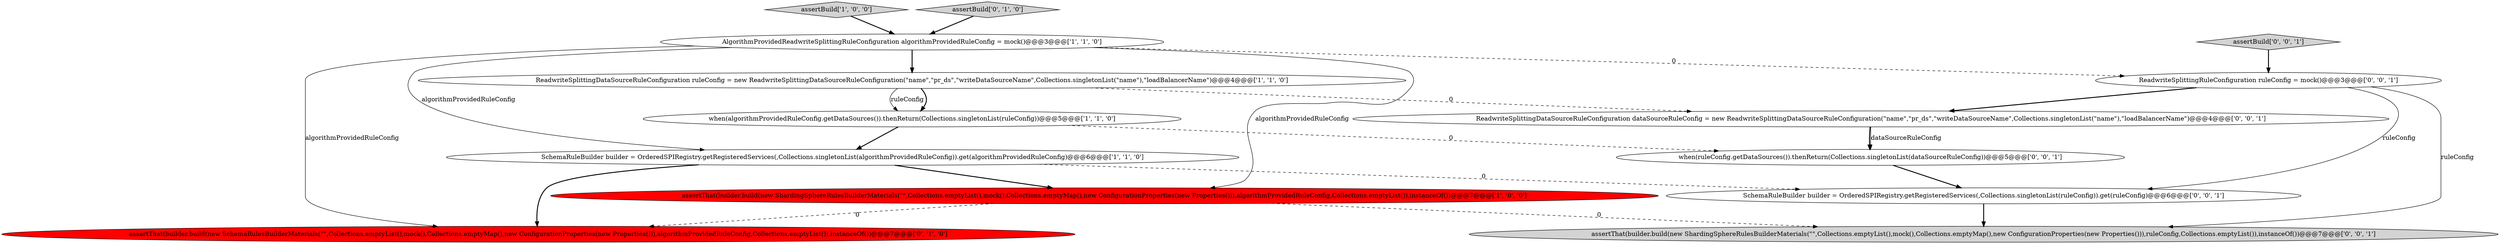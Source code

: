 digraph {
9 [style = filled, label = "assertThat(builder.build(new ShardingSphereRulesBuilderMaterials(\"\",Collections.emptyList(),mock(),Collections.emptyMap(),new ConfigurationProperties(new Properties())),ruleConfig,Collections.emptyList()),instanceOf())@@@7@@@['0', '0', '1']", fillcolor = lightgray, shape = ellipse image = "AAA0AAABBB3BBB"];
10 [style = filled, label = "ReadwriteSplittingRuleConfiguration ruleConfig = mock()@@@3@@@['0', '0', '1']", fillcolor = white, shape = ellipse image = "AAA0AAABBB3BBB"];
12 [style = filled, label = "assertBuild['0', '0', '1']", fillcolor = lightgray, shape = diamond image = "AAA0AAABBB3BBB"];
5 [style = filled, label = "AlgorithmProvidedReadwriteSplittingRuleConfiguration algorithmProvidedRuleConfig = mock()@@@3@@@['1', '1', '0']", fillcolor = white, shape = ellipse image = "AAA0AAABBB1BBB"];
0 [style = filled, label = "assertThat(builder.build(new ShardingSphereRulesBuilderMaterials(\"\",Collections.emptyList(),mock(),Collections.emptyMap(),new ConfigurationProperties(new Properties())),algorithmProvidedRuleConfig,Collections.emptyList()),instanceOf())@@@7@@@['1', '0', '0']", fillcolor = red, shape = ellipse image = "AAA1AAABBB1BBB"];
7 [style = filled, label = "assertThat(builder.build(new SchemaRulesBuilderMaterials(\"\",Collections.emptyList(),mock(),Collections.emptyMap(),new ConfigurationProperties(new Properties())),algorithmProvidedRuleConfig,Collections.emptyList()),instanceOf())@@@7@@@['0', '1', '0']", fillcolor = red, shape = ellipse image = "AAA1AAABBB2BBB"];
4 [style = filled, label = "assertBuild['1', '0', '0']", fillcolor = lightgray, shape = diamond image = "AAA0AAABBB1BBB"];
11 [style = filled, label = "SchemaRuleBuilder builder = OrderedSPIRegistry.getRegisteredServices(,Collections.singletonList(ruleConfig)).get(ruleConfig)@@@6@@@['0', '0', '1']", fillcolor = white, shape = ellipse image = "AAA0AAABBB3BBB"];
13 [style = filled, label = "when(ruleConfig.getDataSources()).thenReturn(Collections.singletonList(dataSourceRuleConfig))@@@5@@@['0', '0', '1']", fillcolor = white, shape = ellipse image = "AAA0AAABBB3BBB"];
3 [style = filled, label = "SchemaRuleBuilder builder = OrderedSPIRegistry.getRegisteredServices(,Collections.singletonList(algorithmProvidedRuleConfig)).get(algorithmProvidedRuleConfig)@@@6@@@['1', '1', '0']", fillcolor = white, shape = ellipse image = "AAA0AAABBB1BBB"];
2 [style = filled, label = "ReadwriteSplittingDataSourceRuleConfiguration ruleConfig = new ReadwriteSplittingDataSourceRuleConfiguration(\"name\",\"pr_ds\",\"writeDataSourceName\",Collections.singletonList(\"name\"),\"loadBalancerName\")@@@4@@@['1', '1', '0']", fillcolor = white, shape = ellipse image = "AAA0AAABBB1BBB"];
8 [style = filled, label = "ReadwriteSplittingDataSourceRuleConfiguration dataSourceRuleConfig = new ReadwriteSplittingDataSourceRuleConfiguration(\"name\",\"pr_ds\",\"writeDataSourceName\",Collections.singletonList(\"name\"),\"loadBalancerName\")@@@4@@@['0', '0', '1']", fillcolor = white, shape = ellipse image = "AAA0AAABBB3BBB"];
6 [style = filled, label = "assertBuild['0', '1', '0']", fillcolor = lightgray, shape = diamond image = "AAA0AAABBB2BBB"];
1 [style = filled, label = "when(algorithmProvidedRuleConfig.getDataSources()).thenReturn(Collections.singletonList(ruleConfig))@@@5@@@['1', '1', '0']", fillcolor = white, shape = ellipse image = "AAA0AAABBB1BBB"];
8->13 [style = solid, label="dataSourceRuleConfig"];
2->1 [style = bold, label=""];
10->11 [style = solid, label="ruleConfig"];
1->3 [style = bold, label=""];
8->13 [style = bold, label=""];
11->9 [style = bold, label=""];
2->8 [style = dashed, label="0"];
13->11 [style = bold, label=""];
3->0 [style = bold, label=""];
1->13 [style = dashed, label="0"];
6->5 [style = bold, label=""];
5->2 [style = bold, label=""];
12->10 [style = bold, label=""];
5->3 [style = solid, label="algorithmProvidedRuleConfig"];
10->8 [style = bold, label=""];
5->10 [style = dashed, label="0"];
3->7 [style = bold, label=""];
5->0 [style = solid, label="algorithmProvidedRuleConfig"];
10->9 [style = solid, label="ruleConfig"];
5->7 [style = solid, label="algorithmProvidedRuleConfig"];
0->9 [style = dashed, label="0"];
0->7 [style = dashed, label="0"];
4->5 [style = bold, label=""];
3->11 [style = dashed, label="0"];
2->1 [style = solid, label="ruleConfig"];
}

